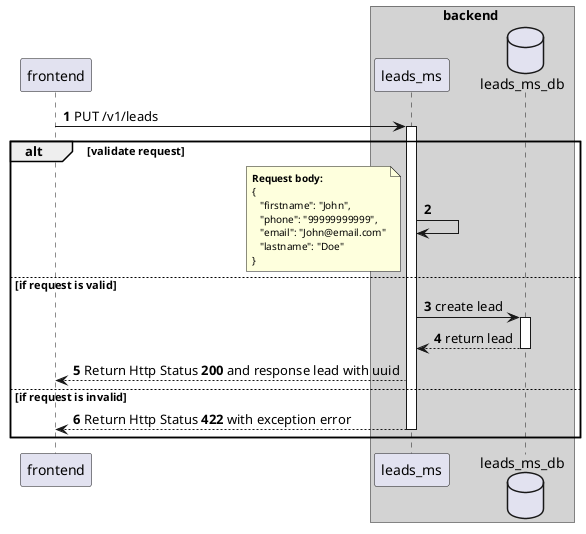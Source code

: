 @startuml
'https://plantuml.com/sequence-diagram

autonumber

participant frontend

box backend #LightGray
frontend -> leads_ms: PUT /v1/leads

activate leads_ms

alt validate request
leads_ms -> leads_ms
    note left
        <size:10>**Request body:**</size>
        <size:10>{</size>
        <size:10>   "firstname": "John",</size>
        <size:10>   "phone": "99999999999",</size>
        <size:10>   "email": "John@email.com"</size>
        <size:10>   "lastname": "Doe"</size>
        <size:10>}</size>
    end note
else if request is valid
database leads_ms_db

leads_ms -> leads_ms_db: create lead
activate leads_ms_db

leads_ms_db --> leads_ms: return lead
deactivate leads_ms_db
leads_ms --> frontend: Return Http Status **200** and response lead with uuid

else if request is invalid
leads_ms --> frontend: Return Http Status **422** with exception error

deactivate leads_ms
end box
end

@enduml